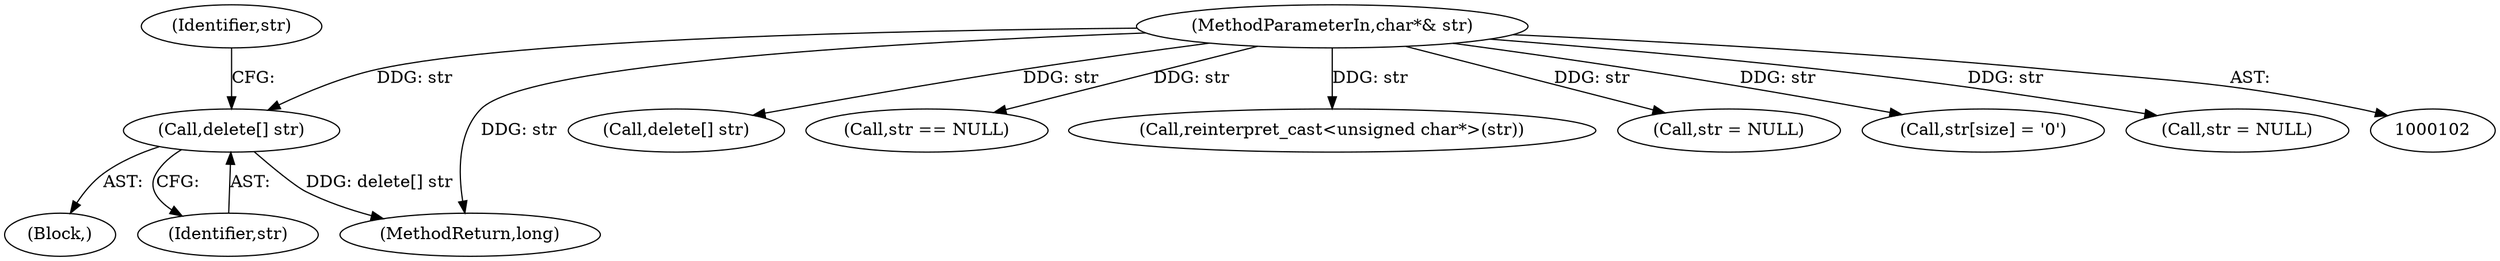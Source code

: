 digraph "1_Android_04839626ed859623901ebd3a5fd483982186b59d_211@API" {
"1000108" [label="(Call,delete[] str)"];
"1000106" [label="(MethodParameterIn,char*& str)"];
"1000154" [label="(Call,delete[] str)"];
"1000133" [label="(Call,str == NULL)"];
"1000111" [label="(Identifier,str)"];
"1000107" [label="(Block,)"];
"1000109" [label="(Identifier,str)"];
"1000141" [label="(Call,reinterpret_cast<unsigned char*>(str))"];
"1000110" [label="(Call,str = NULL)"];
"1000168" [label="(MethodReturn,long)"];
"1000161" [label="(Call,str[size] = '\0')"];
"1000156" [label="(Call,str = NULL)"];
"1000106" [label="(MethodParameterIn,char*& str)"];
"1000108" [label="(Call,delete[] str)"];
"1000108" -> "1000107"  [label="AST: "];
"1000108" -> "1000109"  [label="CFG: "];
"1000109" -> "1000108"  [label="AST: "];
"1000111" -> "1000108"  [label="CFG: "];
"1000108" -> "1000168"  [label="DDG: delete[] str"];
"1000106" -> "1000108"  [label="DDG: str"];
"1000106" -> "1000102"  [label="AST: "];
"1000106" -> "1000168"  [label="DDG: str"];
"1000106" -> "1000110"  [label="DDG: str"];
"1000106" -> "1000133"  [label="DDG: str"];
"1000106" -> "1000141"  [label="DDG: str"];
"1000106" -> "1000154"  [label="DDG: str"];
"1000106" -> "1000156"  [label="DDG: str"];
"1000106" -> "1000161"  [label="DDG: str"];
}
